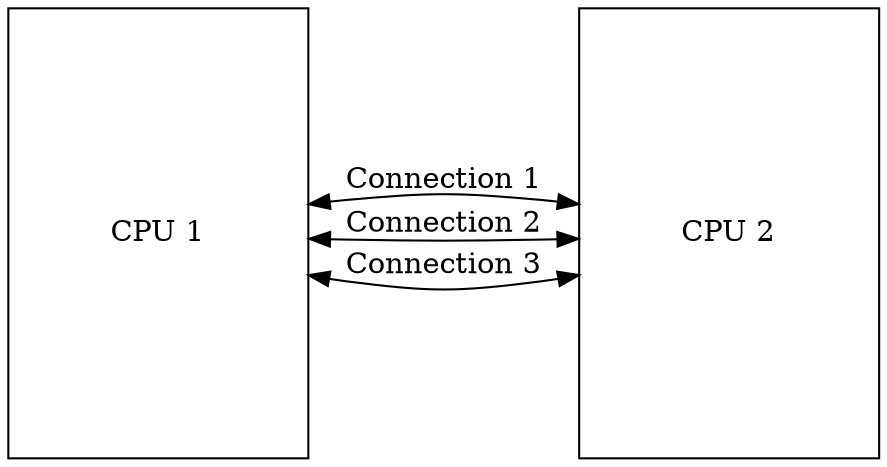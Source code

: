 digraph two_blocks {
  rankdir=LR;
  node [shape=box, width=2, height=3, fixedsize=true];
  //splines=ortho;
  forcelabels=true;
  
  A [label="CPU 1"];
  B [label="CPU 2"];
  
  A -> B [dir="both", label="Connection 1"];
  A -> B [dir="both", label="Connection 2"];
  A -> B [dir="both", label="Connection 3"];
}

